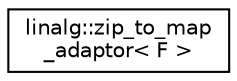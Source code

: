 digraph "Graphical Class Hierarchy"
{
  edge [fontname="Helvetica",fontsize="10",labelfontname="Helvetica",labelfontsize="10"];
  node [fontname="Helvetica",fontsize="10",shape=record];
  rankdir="LR";
  Node1 [label="linalg::zip_to_map\l_adaptor\< F \>",height=0.2,width=0.4,color="black", fillcolor="white", style="filled",URL="$structlinalg_1_1zip__to__map__adaptor.html"];
}
